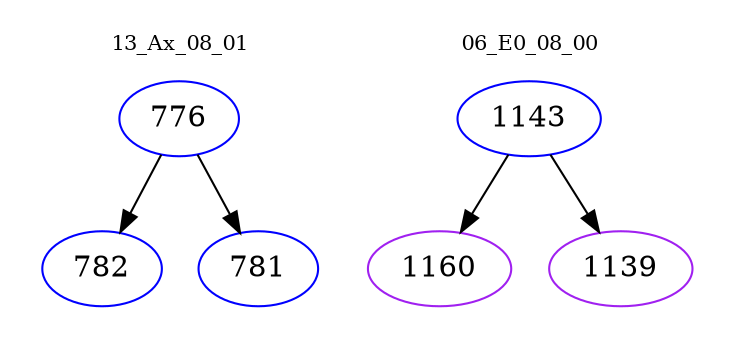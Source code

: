 digraph{
subgraph cluster_0 {
color = white
label = "13_Ax_08_01";
fontsize=10;
T0_776 [label="776", color="blue"]
T0_776 -> T0_782 [color="black"]
T0_782 [label="782", color="blue"]
T0_776 -> T0_781 [color="black"]
T0_781 [label="781", color="blue"]
}
subgraph cluster_1 {
color = white
label = "06_E0_08_00";
fontsize=10;
T1_1143 [label="1143", color="blue"]
T1_1143 -> T1_1160 [color="black"]
T1_1160 [label="1160", color="purple"]
T1_1143 -> T1_1139 [color="black"]
T1_1139 [label="1139", color="purple"]
}
}
